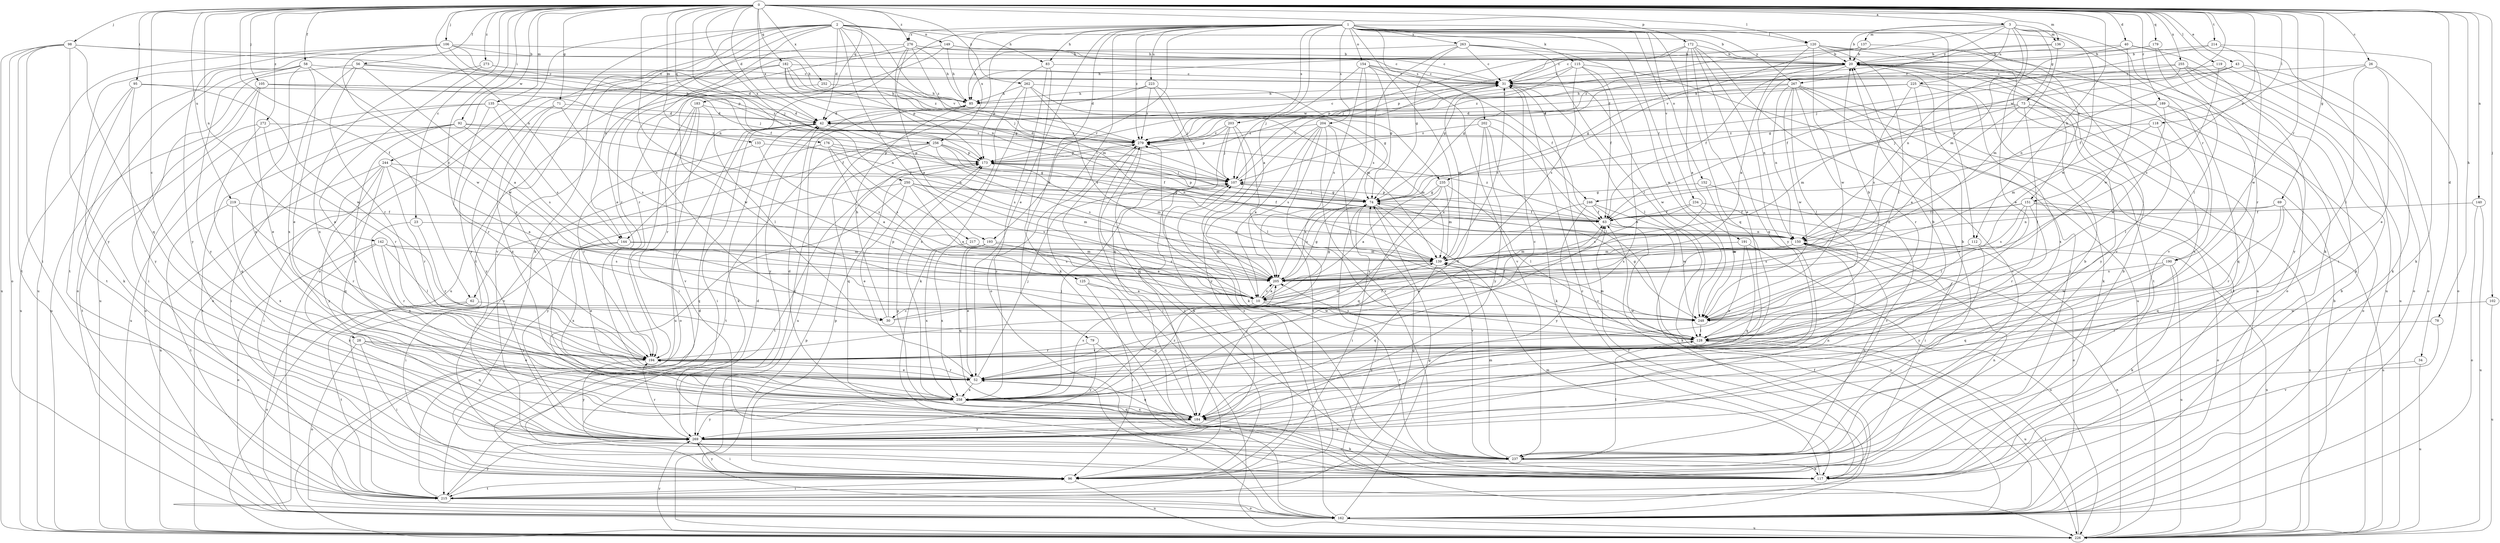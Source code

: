 strict digraph  {
0;
1;
2;
3;
10;
20;
23;
26;
28;
30;
31;
34;
40;
42;
43;
52;
56;
58;
62;
63;
69;
71;
73;
74;
78;
79;
83;
85;
92;
95;
96;
98;
102;
105;
106;
107;
112;
115;
117;
118;
119;
120;
125;
128;
133;
135;
136;
137;
139;
140;
142;
144;
149;
150;
151;
152;
154;
162;
172;
173;
176;
179;
182;
183;
184;
189;
190;
191;
193;
194;
202;
203;
204;
205;
214;
215;
217;
219;
223;
225;
226;
234;
235;
237;
244;
246;
248;
250;
252;
255;
256;
258;
262;
263;
267;
269;
272;
273;
276;
279;
0 -> 3  [label=a];
0 -> 10  [label=a];
0 -> 23  [label=c];
0 -> 26  [label=c];
0 -> 28  [label=c];
0 -> 30  [label=c];
0 -> 34  [label=d];
0 -> 40  [label=d];
0 -> 42  [label=d];
0 -> 43  [label=e];
0 -> 56  [label=f];
0 -> 58  [label=f];
0 -> 62  [label=f];
0 -> 69  [label=g];
0 -> 71  [label=g];
0 -> 78  [label=h];
0 -> 92  [label=i];
0 -> 95  [label=i];
0 -> 98  [label=j];
0 -> 102  [label=j];
0 -> 105  [label=j];
0 -> 106  [label=j];
0 -> 112  [label=k];
0 -> 118  [label=l];
0 -> 119  [label=l];
0 -> 120  [label=l];
0 -> 133  [label=m];
0 -> 135  [label=m];
0 -> 136  [label=m];
0 -> 140  [label=n];
0 -> 142  [label=n];
0 -> 144  [label=n];
0 -> 151  [label=o];
0 -> 172  [label=p];
0 -> 176  [label=q];
0 -> 179  [label=q];
0 -> 182  [label=q];
0 -> 183  [label=q];
0 -> 189  [label=r];
0 -> 190  [label=r];
0 -> 214  [label=t];
0 -> 217  [label=u];
0 -> 219  [label=u];
0 -> 244  [label=w];
0 -> 246  [label=w];
0 -> 250  [label=x];
0 -> 252  [label=x];
0 -> 255  [label=x];
0 -> 256  [label=x];
0 -> 262  [label=y];
0 -> 272  [label=z];
0 -> 273  [label=z];
0 -> 276  [label=z];
1 -> 10  [label=a];
1 -> 52  [label=e];
1 -> 62  [label=f];
1 -> 79  [label=h];
1 -> 83  [label=h];
1 -> 112  [label=k];
1 -> 115  [label=k];
1 -> 120  [label=l];
1 -> 125  [label=l];
1 -> 144  [label=n];
1 -> 151  [label=o];
1 -> 152  [label=o];
1 -> 154  [label=o];
1 -> 184  [label=q];
1 -> 190  [label=r];
1 -> 191  [label=r];
1 -> 193  [label=r];
1 -> 202  [label=s];
1 -> 203  [label=s];
1 -> 204  [label=s];
1 -> 223  [label=u];
1 -> 234  [label=v];
1 -> 256  [label=x];
1 -> 258  [label=x];
1 -> 263  [label=y];
1 -> 267  [label=y];
1 -> 276  [label=z];
1 -> 279  [label=z];
2 -> 20  [label=b];
2 -> 30  [label=c];
2 -> 42  [label=d];
2 -> 52  [label=e];
2 -> 83  [label=h];
2 -> 117  [label=k];
2 -> 144  [label=n];
2 -> 149  [label=n];
2 -> 150  [label=n];
2 -> 162  [label=o];
2 -> 193  [label=r];
2 -> 215  [label=t];
2 -> 235  [label=v];
2 -> 246  [label=w];
2 -> 258  [label=x];
3 -> 20  [label=b];
3 -> 52  [label=e];
3 -> 73  [label=g];
3 -> 117  [label=k];
3 -> 136  [label=m];
3 -> 137  [label=m];
3 -> 139  [label=m];
3 -> 225  [label=u];
3 -> 235  [label=v];
3 -> 248  [label=w];
3 -> 267  [label=y];
10 -> 30  [label=c];
10 -> 74  [label=g];
10 -> 205  [label=s];
10 -> 237  [label=v];
10 -> 248  [label=w];
20 -> 31  [label=c];
20 -> 63  [label=f];
20 -> 74  [label=g];
20 -> 96  [label=i];
20 -> 150  [label=n];
20 -> 162  [label=o];
20 -> 173  [label=p];
20 -> 215  [label=t];
20 -> 279  [label=z];
23 -> 150  [label=n];
23 -> 194  [label=r];
23 -> 258  [label=x];
26 -> 31  [label=c];
26 -> 52  [label=e];
26 -> 63  [label=f];
26 -> 128  [label=l];
26 -> 162  [label=o];
28 -> 52  [label=e];
28 -> 96  [label=i];
28 -> 162  [label=o];
28 -> 184  [label=q];
28 -> 194  [label=r];
30 -> 63  [label=f];
30 -> 85  [label=h];
30 -> 139  [label=m];
30 -> 173  [label=p];
31 -> 85  [label=h];
31 -> 128  [label=l];
31 -> 139  [label=m];
31 -> 248  [label=w];
34 -> 52  [label=e];
34 -> 226  [label=u];
40 -> 20  [label=b];
40 -> 96  [label=i];
40 -> 150  [label=n];
40 -> 226  [label=u];
40 -> 248  [label=w];
42 -> 31  [label=c];
42 -> 96  [label=i];
42 -> 117  [label=k];
42 -> 162  [label=o];
42 -> 205  [label=s];
42 -> 279  [label=z];
43 -> 31  [label=c];
43 -> 74  [label=g];
43 -> 117  [label=k];
43 -> 150  [label=n];
43 -> 162  [label=o];
52 -> 20  [label=b];
52 -> 107  [label=j];
52 -> 184  [label=q];
52 -> 194  [label=r];
52 -> 258  [label=x];
56 -> 10  [label=a];
56 -> 31  [label=c];
56 -> 107  [label=j];
56 -> 194  [label=r];
56 -> 226  [label=u];
56 -> 258  [label=x];
58 -> 31  [label=c];
58 -> 52  [label=e];
58 -> 162  [label=o];
58 -> 215  [label=t];
58 -> 248  [label=w];
58 -> 258  [label=x];
58 -> 269  [label=y];
62 -> 162  [label=o];
62 -> 215  [label=t];
62 -> 248  [label=w];
63 -> 150  [label=n];
63 -> 162  [label=o];
63 -> 173  [label=p];
63 -> 279  [label=z];
69 -> 63  [label=f];
69 -> 150  [label=n];
69 -> 184  [label=q];
69 -> 194  [label=r];
69 -> 226  [label=u];
71 -> 42  [label=d];
71 -> 205  [label=s];
71 -> 258  [label=x];
71 -> 269  [label=y];
73 -> 10  [label=a];
73 -> 42  [label=d];
73 -> 96  [label=i];
73 -> 128  [label=l];
73 -> 139  [label=m];
73 -> 258  [label=x];
74 -> 63  [label=f];
74 -> 96  [label=i];
74 -> 107  [label=j];
74 -> 128  [label=l];
74 -> 173  [label=p];
74 -> 205  [label=s];
74 -> 226  [label=u];
74 -> 237  [label=v];
78 -> 128  [label=l];
78 -> 237  [label=v];
79 -> 162  [label=o];
79 -> 194  [label=r];
79 -> 269  [label=y];
83 -> 31  [label=c];
83 -> 117  [label=k];
83 -> 162  [label=o];
83 -> 173  [label=p];
85 -> 42  [label=d];
85 -> 226  [label=u];
85 -> 269  [label=y];
92 -> 96  [label=i];
92 -> 150  [label=n];
92 -> 205  [label=s];
92 -> 215  [label=t];
92 -> 258  [label=x];
92 -> 279  [label=z];
95 -> 85  [label=h];
95 -> 117  [label=k];
95 -> 226  [label=u];
95 -> 248  [label=w];
95 -> 269  [label=y];
96 -> 20  [label=b];
96 -> 107  [label=j];
96 -> 150  [label=n];
96 -> 173  [label=p];
96 -> 215  [label=t];
96 -> 226  [label=u];
96 -> 269  [label=y];
96 -> 279  [label=z];
98 -> 20  [label=b];
98 -> 96  [label=i];
98 -> 162  [label=o];
98 -> 173  [label=p];
98 -> 184  [label=q];
98 -> 215  [label=t];
98 -> 226  [label=u];
98 -> 269  [label=y];
102 -> 226  [label=u];
102 -> 248  [label=w];
105 -> 52  [label=e];
105 -> 85  [label=h];
105 -> 96  [label=i];
105 -> 150  [label=n];
105 -> 226  [label=u];
105 -> 279  [label=z];
106 -> 20  [label=b];
106 -> 63  [label=f];
106 -> 85  [label=h];
106 -> 107  [label=j];
106 -> 215  [label=t];
106 -> 226  [label=u];
106 -> 248  [label=w];
106 -> 269  [label=y];
107 -> 31  [label=c];
107 -> 74  [label=g];
112 -> 139  [label=m];
112 -> 205  [label=s];
112 -> 226  [label=u];
112 -> 269  [label=y];
115 -> 31  [label=c];
115 -> 52  [label=e];
115 -> 63  [label=f];
115 -> 74  [label=g];
115 -> 205  [label=s];
115 -> 226  [label=u];
117 -> 42  [label=d];
117 -> 63  [label=f];
117 -> 139  [label=m];
117 -> 279  [label=z];
118 -> 128  [label=l];
118 -> 139  [label=m];
118 -> 279  [label=z];
119 -> 31  [label=c];
119 -> 162  [label=o];
119 -> 205  [label=s];
120 -> 10  [label=a];
120 -> 20  [label=b];
120 -> 128  [label=l];
120 -> 173  [label=p];
120 -> 226  [label=u];
120 -> 237  [label=v];
120 -> 248  [label=w];
125 -> 10  [label=a];
125 -> 96  [label=i];
125 -> 184  [label=q];
128 -> 194  [label=r];
128 -> 205  [label=s];
128 -> 226  [label=u];
133 -> 173  [label=p];
133 -> 194  [label=r];
133 -> 205  [label=s];
135 -> 42  [label=d];
135 -> 162  [label=o];
135 -> 194  [label=r];
135 -> 205  [label=s];
135 -> 226  [label=u];
136 -> 20  [label=b];
136 -> 139  [label=m];
136 -> 279  [label=z];
137 -> 20  [label=b];
137 -> 85  [label=h];
137 -> 237  [label=v];
137 -> 279  [label=z];
139 -> 31  [label=c];
139 -> 184  [label=q];
139 -> 205  [label=s];
140 -> 63  [label=f];
140 -> 162  [label=o];
140 -> 226  [label=u];
142 -> 128  [label=l];
142 -> 139  [label=m];
142 -> 162  [label=o];
142 -> 194  [label=r];
142 -> 205  [label=s];
142 -> 269  [label=y];
144 -> 52  [label=e];
144 -> 96  [label=i];
144 -> 139  [label=m];
144 -> 205  [label=s];
144 -> 258  [label=x];
149 -> 20  [label=b];
149 -> 31  [label=c];
149 -> 85  [label=h];
149 -> 194  [label=r];
149 -> 237  [label=v];
150 -> 139  [label=m];
150 -> 205  [label=s];
151 -> 63  [label=f];
151 -> 128  [label=l];
151 -> 150  [label=n];
151 -> 162  [label=o];
151 -> 194  [label=r];
151 -> 205  [label=s];
151 -> 226  [label=u];
152 -> 74  [label=g];
152 -> 237  [label=v];
152 -> 248  [label=w];
154 -> 31  [label=c];
154 -> 63  [label=f];
154 -> 74  [label=g];
154 -> 107  [label=j];
154 -> 205  [label=s];
154 -> 237  [label=v];
154 -> 258  [label=x];
162 -> 20  [label=b];
162 -> 31  [label=c];
162 -> 52  [label=e];
162 -> 63  [label=f];
162 -> 74  [label=g];
162 -> 107  [label=j];
162 -> 173  [label=p];
162 -> 226  [label=u];
172 -> 10  [label=a];
172 -> 20  [label=b];
172 -> 31  [label=c];
172 -> 52  [label=e];
172 -> 107  [label=j];
172 -> 184  [label=q];
172 -> 237  [label=v];
172 -> 269  [label=y];
173 -> 107  [label=j];
173 -> 139  [label=m];
173 -> 215  [label=t];
176 -> 10  [label=a];
176 -> 74  [label=g];
176 -> 173  [label=p];
176 -> 205  [label=s];
176 -> 237  [label=v];
179 -> 20  [label=b];
179 -> 31  [label=c];
179 -> 128  [label=l];
179 -> 194  [label=r];
182 -> 31  [label=c];
182 -> 74  [label=g];
182 -> 107  [label=j];
182 -> 173  [label=p];
182 -> 226  [label=u];
182 -> 269  [label=y];
182 -> 279  [label=z];
183 -> 42  [label=d];
183 -> 96  [label=i];
183 -> 128  [label=l];
183 -> 194  [label=r];
183 -> 226  [label=u];
183 -> 237  [label=v];
184 -> 20  [label=b];
184 -> 42  [label=d];
184 -> 117  [label=k];
184 -> 258  [label=x];
184 -> 269  [label=y];
189 -> 42  [label=d];
189 -> 107  [label=j];
189 -> 162  [label=o];
189 -> 184  [label=q];
189 -> 248  [label=w];
190 -> 117  [label=k];
190 -> 184  [label=q];
190 -> 205  [label=s];
190 -> 226  [label=u];
190 -> 248  [label=w];
191 -> 52  [label=e];
191 -> 139  [label=m];
191 -> 184  [label=q];
191 -> 226  [label=u];
193 -> 10  [label=a];
193 -> 52  [label=e];
193 -> 139  [label=m];
193 -> 184  [label=q];
193 -> 258  [label=x];
194 -> 52  [label=e];
194 -> 63  [label=f];
194 -> 269  [label=y];
202 -> 117  [label=k];
202 -> 128  [label=l];
202 -> 258  [label=x];
202 -> 269  [label=y];
202 -> 279  [label=z];
203 -> 107  [label=j];
203 -> 117  [label=k];
203 -> 128  [label=l];
203 -> 173  [label=p];
203 -> 184  [label=q];
203 -> 279  [label=z];
204 -> 10  [label=a];
204 -> 128  [label=l];
204 -> 139  [label=m];
204 -> 205  [label=s];
204 -> 215  [label=t];
204 -> 237  [label=v];
204 -> 269  [label=y];
204 -> 279  [label=z];
205 -> 10  [label=a];
205 -> 74  [label=g];
214 -> 20  [label=b];
214 -> 107  [label=j];
214 -> 117  [label=k];
214 -> 248  [label=w];
215 -> 31  [label=c];
215 -> 42  [label=d];
215 -> 74  [label=g];
215 -> 96  [label=i];
215 -> 162  [label=o];
215 -> 269  [label=y];
217 -> 139  [label=m];
217 -> 205  [label=s];
217 -> 258  [label=x];
219 -> 63  [label=f];
219 -> 194  [label=r];
219 -> 215  [label=t];
219 -> 258  [label=x];
223 -> 42  [label=d];
223 -> 85  [label=h];
223 -> 107  [label=j];
223 -> 184  [label=q];
223 -> 279  [label=z];
225 -> 85  [label=h];
225 -> 128  [label=l];
225 -> 205  [label=s];
225 -> 258  [label=x];
225 -> 269  [label=y];
225 -> 279  [label=z];
226 -> 20  [label=b];
226 -> 128  [label=l];
226 -> 150  [label=n];
226 -> 269  [label=y];
226 -> 279  [label=z];
234 -> 63  [label=f];
234 -> 96  [label=i];
234 -> 162  [label=o];
234 -> 205  [label=s];
235 -> 10  [label=a];
235 -> 74  [label=g];
235 -> 128  [label=l];
235 -> 139  [label=m];
235 -> 184  [label=q];
237 -> 20  [label=b];
237 -> 96  [label=i];
237 -> 117  [label=k];
237 -> 128  [label=l];
237 -> 139  [label=m];
237 -> 150  [label=n];
237 -> 173  [label=p];
244 -> 10  [label=a];
244 -> 96  [label=i];
244 -> 107  [label=j];
244 -> 184  [label=q];
244 -> 194  [label=r];
244 -> 226  [label=u];
244 -> 269  [label=y];
246 -> 52  [label=e];
246 -> 63  [label=f];
246 -> 117  [label=k];
246 -> 248  [label=w];
246 -> 269  [label=y];
248 -> 20  [label=b];
248 -> 74  [label=g];
248 -> 128  [label=l];
248 -> 139  [label=m];
250 -> 10  [label=a];
250 -> 52  [label=e];
250 -> 63  [label=f];
250 -> 74  [label=g];
250 -> 139  [label=m];
250 -> 184  [label=q];
250 -> 205  [label=s];
250 -> 269  [label=y];
252 -> 85  [label=h];
252 -> 248  [label=w];
255 -> 31  [label=c];
255 -> 63  [label=f];
255 -> 74  [label=g];
255 -> 117  [label=k];
255 -> 226  [label=u];
255 -> 269  [label=y];
256 -> 63  [label=f];
256 -> 150  [label=n];
256 -> 173  [label=p];
256 -> 184  [label=q];
256 -> 205  [label=s];
256 -> 215  [label=t];
256 -> 269  [label=y];
258 -> 31  [label=c];
258 -> 107  [label=j];
258 -> 184  [label=q];
258 -> 205  [label=s];
258 -> 237  [label=v];
258 -> 269  [label=y];
258 -> 279  [label=z];
262 -> 74  [label=g];
262 -> 85  [label=h];
262 -> 117  [label=k];
262 -> 139  [label=m];
262 -> 205  [label=s];
262 -> 258  [label=x];
263 -> 20  [label=b];
263 -> 31  [label=c];
263 -> 74  [label=g];
263 -> 85  [label=h];
263 -> 128  [label=l];
263 -> 205  [label=s];
263 -> 248  [label=w];
267 -> 42  [label=d];
267 -> 85  [label=h];
267 -> 117  [label=k];
267 -> 128  [label=l];
267 -> 150  [label=n];
267 -> 194  [label=r];
267 -> 215  [label=t];
267 -> 237  [label=v];
267 -> 248  [label=w];
269 -> 96  [label=i];
269 -> 150  [label=n];
269 -> 194  [label=r];
269 -> 237  [label=v];
272 -> 184  [label=q];
272 -> 194  [label=r];
272 -> 215  [label=t];
272 -> 279  [label=z];
273 -> 31  [label=c];
273 -> 42  [label=d];
273 -> 52  [label=e];
273 -> 258  [label=x];
276 -> 10  [label=a];
276 -> 20  [label=b];
276 -> 31  [label=c];
276 -> 85  [label=h];
276 -> 139  [label=m];
276 -> 194  [label=r];
276 -> 226  [label=u];
276 -> 279  [label=z];
279 -> 42  [label=d];
279 -> 96  [label=i];
279 -> 117  [label=k];
279 -> 173  [label=p];
}
